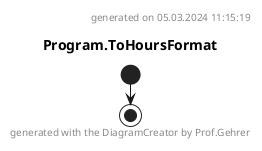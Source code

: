 @startuml Program.ToHoursFormat
header
generated on 05.03.2024 11:15:19
end header
title Program.ToHoursFormat
start
footer
generated with the DiagramCreator by Prof.Gehrer
end footer
stop
@enduml
